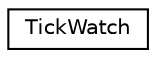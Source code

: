 digraph "Graphical Class Hierarchy"
{
  edge [fontname="Helvetica",fontsize="10",labelfontname="Helvetica",labelfontsize="10"];
  node [fontname="Helvetica",fontsize="10",shape=record];
  rankdir="LR";
  Node0 [label="TickWatch",height=0.2,width=0.4,color="black", fillcolor="white", style="filled",URL="$classaworx_1_1lib_1_1time_1_1TickWatch.html"];
}
